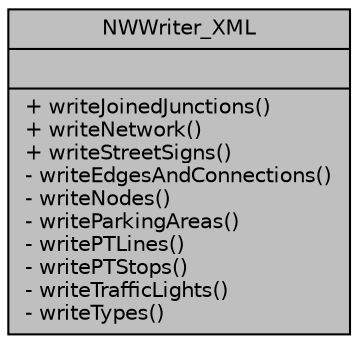 digraph "NWWriter_XML"
{
  edge [fontname="Helvetica",fontsize="10",labelfontname="Helvetica",labelfontsize="10"];
  node [fontname="Helvetica",fontsize="10",shape=record];
  Node1 [label="{NWWriter_XML\n||+ writeJoinedJunctions()\l+ writeNetwork()\l+ writeStreetSigns()\l- writeEdgesAndConnections()\l- writeNodes()\l- writeParkingAreas()\l- writePTLines()\l- writePTStops()\l- writeTrafficLights()\l- writeTypes()\l}",height=0.2,width=0.4,color="black", fillcolor="grey75", style="filled", fontcolor="black"];
}
